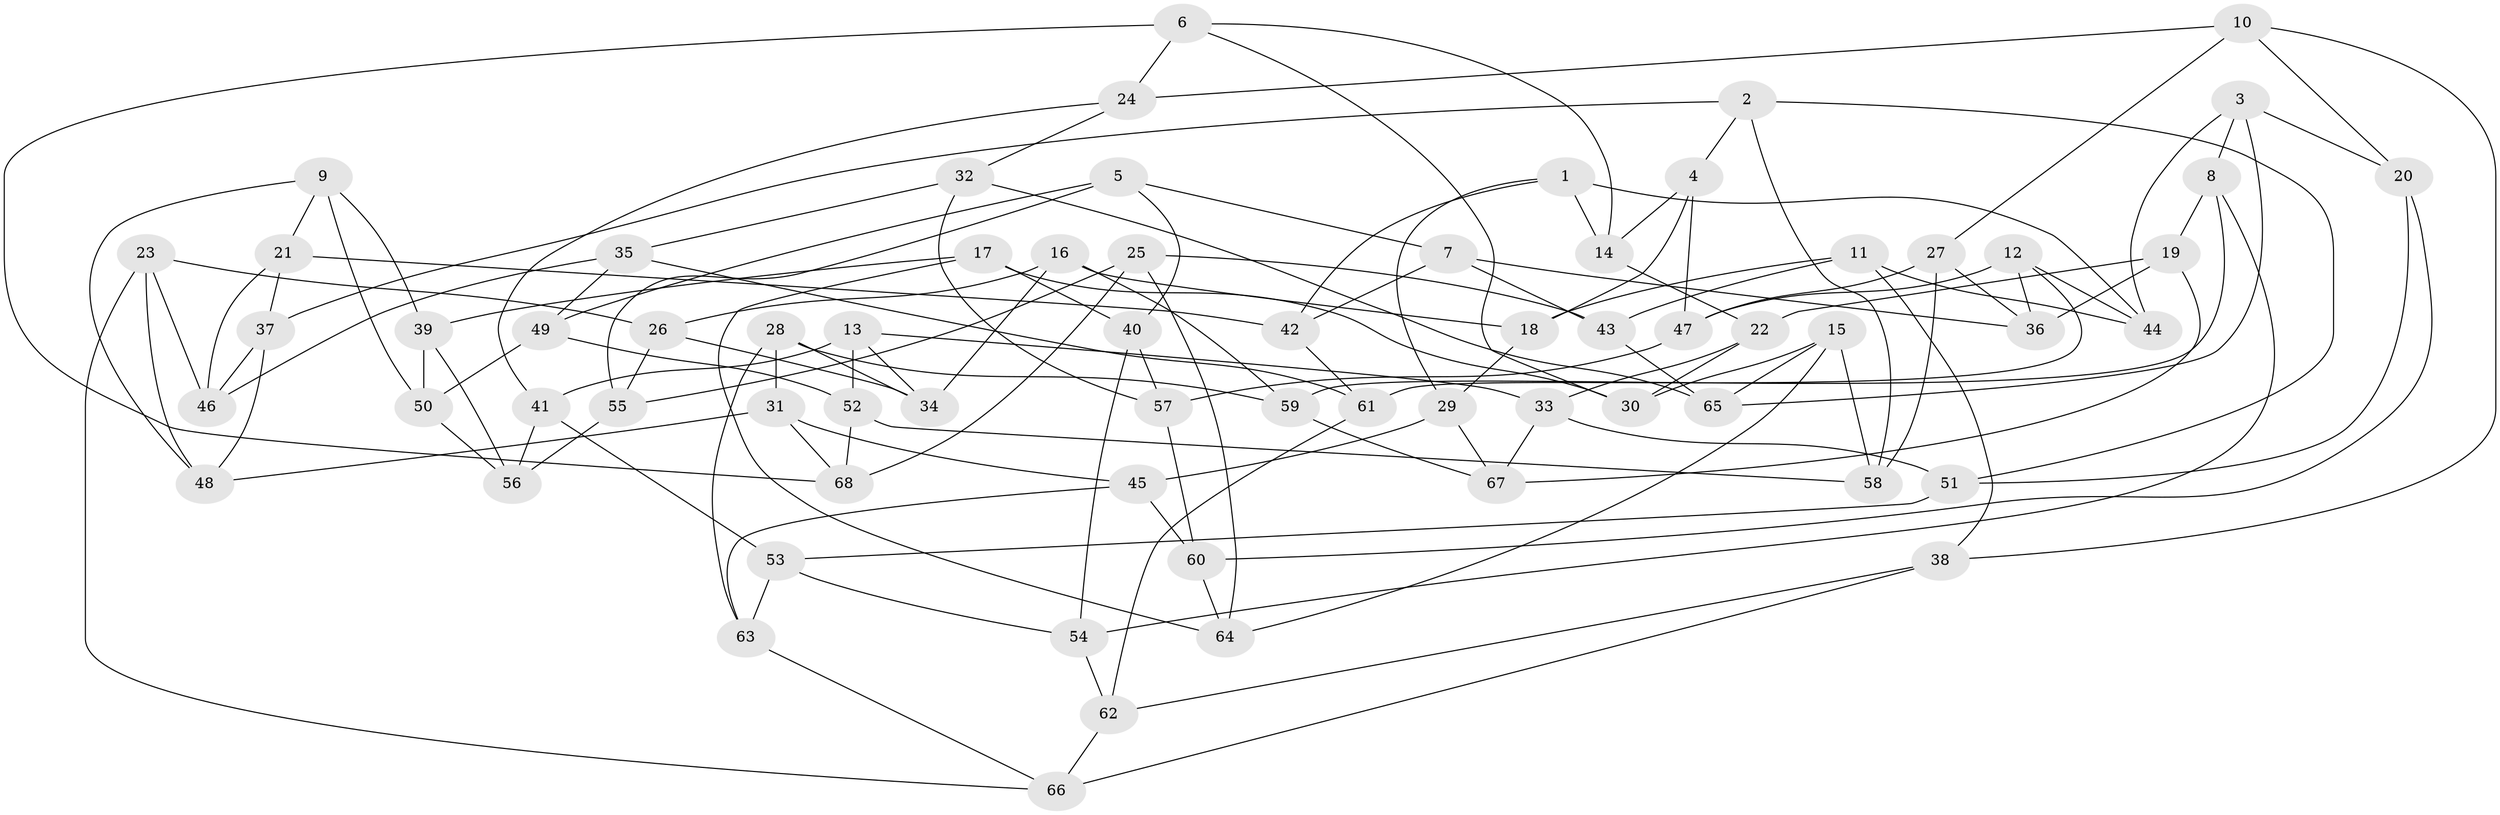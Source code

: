 // coarse degree distribution, {5: 0.2857142857142857, 6: 0.4642857142857143, 7: 0.10714285714285714, 3: 0.03571428571428571, 4: 0.03571428571428571, 8: 0.07142857142857142}
// Generated by graph-tools (version 1.1) at 2025/38/03/04/25 23:38:20]
// undirected, 68 vertices, 136 edges
graph export_dot {
  node [color=gray90,style=filled];
  1;
  2;
  3;
  4;
  5;
  6;
  7;
  8;
  9;
  10;
  11;
  12;
  13;
  14;
  15;
  16;
  17;
  18;
  19;
  20;
  21;
  22;
  23;
  24;
  25;
  26;
  27;
  28;
  29;
  30;
  31;
  32;
  33;
  34;
  35;
  36;
  37;
  38;
  39;
  40;
  41;
  42;
  43;
  44;
  45;
  46;
  47;
  48;
  49;
  50;
  51;
  52;
  53;
  54;
  55;
  56;
  57;
  58;
  59;
  60;
  61;
  62;
  63;
  64;
  65;
  66;
  67;
  68;
  1 -- 42;
  1 -- 44;
  1 -- 29;
  1 -- 14;
  2 -- 51;
  2 -- 4;
  2 -- 58;
  2 -- 37;
  3 -- 65;
  3 -- 20;
  3 -- 8;
  3 -- 44;
  4 -- 47;
  4 -- 14;
  4 -- 18;
  5 -- 40;
  5 -- 55;
  5 -- 7;
  5 -- 49;
  6 -- 24;
  6 -- 14;
  6 -- 30;
  6 -- 68;
  7 -- 36;
  7 -- 43;
  7 -- 42;
  8 -- 19;
  8 -- 59;
  8 -- 54;
  9 -- 50;
  9 -- 48;
  9 -- 39;
  9 -- 21;
  10 -- 38;
  10 -- 24;
  10 -- 20;
  10 -- 27;
  11 -- 43;
  11 -- 38;
  11 -- 18;
  11 -- 44;
  12 -- 44;
  12 -- 61;
  12 -- 47;
  12 -- 36;
  13 -- 34;
  13 -- 52;
  13 -- 41;
  13 -- 33;
  14 -- 22;
  15 -- 64;
  15 -- 30;
  15 -- 65;
  15 -- 58;
  16 -- 18;
  16 -- 59;
  16 -- 34;
  16 -- 26;
  17 -- 64;
  17 -- 40;
  17 -- 39;
  17 -- 30;
  18 -- 29;
  19 -- 22;
  19 -- 67;
  19 -- 36;
  20 -- 51;
  20 -- 60;
  21 -- 46;
  21 -- 42;
  21 -- 37;
  22 -- 30;
  22 -- 33;
  23 -- 48;
  23 -- 66;
  23 -- 26;
  23 -- 46;
  24 -- 32;
  24 -- 41;
  25 -- 68;
  25 -- 55;
  25 -- 43;
  25 -- 64;
  26 -- 55;
  26 -- 34;
  27 -- 47;
  27 -- 36;
  27 -- 58;
  28 -- 59;
  28 -- 34;
  28 -- 63;
  28 -- 31;
  29 -- 67;
  29 -- 45;
  31 -- 48;
  31 -- 45;
  31 -- 68;
  32 -- 35;
  32 -- 57;
  32 -- 65;
  33 -- 51;
  33 -- 67;
  35 -- 49;
  35 -- 46;
  35 -- 61;
  37 -- 48;
  37 -- 46;
  38 -- 62;
  38 -- 66;
  39 -- 50;
  39 -- 56;
  40 -- 54;
  40 -- 57;
  41 -- 56;
  41 -- 53;
  42 -- 61;
  43 -- 65;
  45 -- 60;
  45 -- 63;
  47 -- 57;
  49 -- 52;
  49 -- 50;
  50 -- 56;
  51 -- 53;
  52 -- 58;
  52 -- 68;
  53 -- 54;
  53 -- 63;
  54 -- 62;
  55 -- 56;
  57 -- 60;
  59 -- 67;
  60 -- 64;
  61 -- 62;
  62 -- 66;
  63 -- 66;
}

